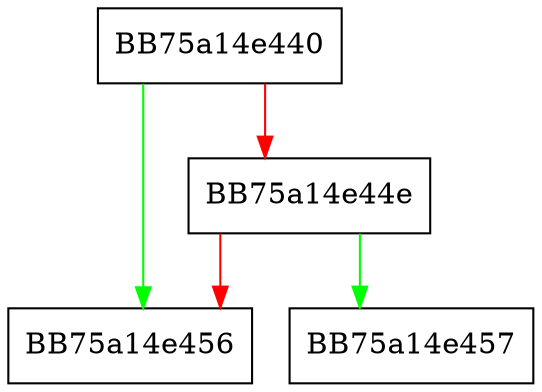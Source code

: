 digraph IsEngineAlwaysSelected {
  node [shape="box"];
  graph [splines=ortho];
  BB75a14e440 -> BB75a14e456 [color="green"];
  BB75a14e440 -> BB75a14e44e [color="red"];
  BB75a14e44e -> BB75a14e457 [color="green"];
  BB75a14e44e -> BB75a14e456 [color="red"];
}